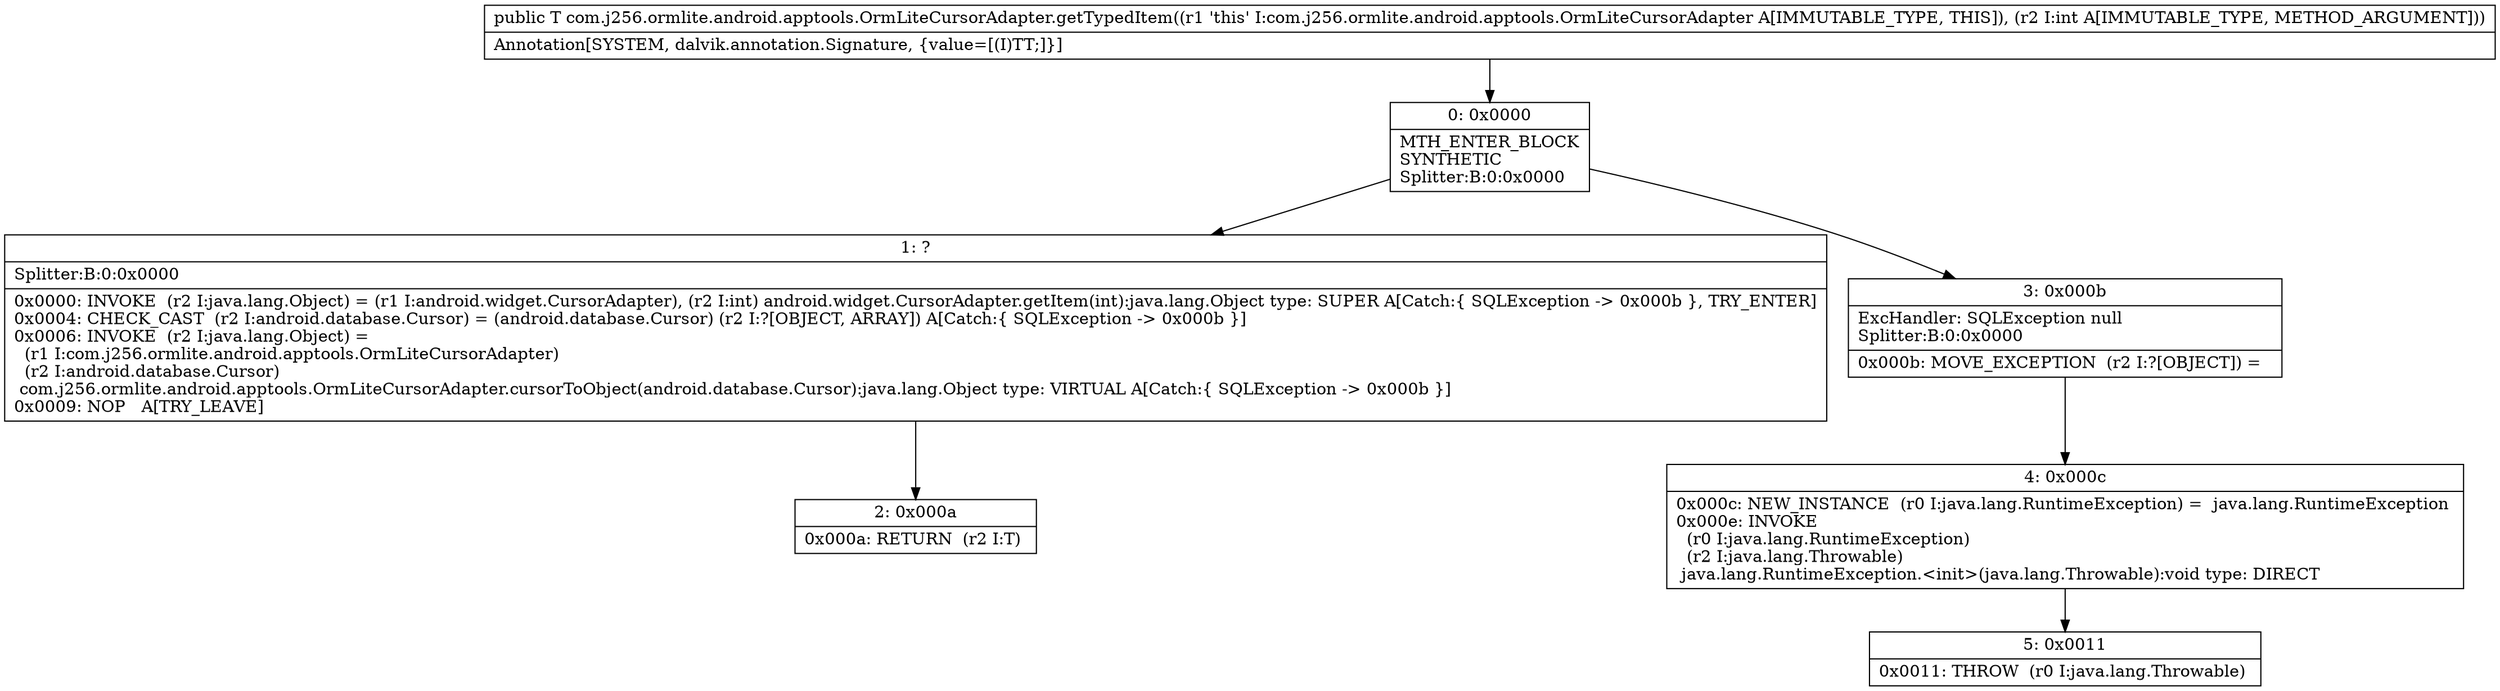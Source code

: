 digraph "CFG forcom.j256.ormlite.android.apptools.OrmLiteCursorAdapter.getTypedItem(I)Ljava\/lang\/Object;" {
Node_0 [shape=record,label="{0\:\ 0x0000|MTH_ENTER_BLOCK\lSYNTHETIC\lSplitter:B:0:0x0000\l}"];
Node_1 [shape=record,label="{1\:\ ?|Splitter:B:0:0x0000\l|0x0000: INVOKE  (r2 I:java.lang.Object) = (r1 I:android.widget.CursorAdapter), (r2 I:int) android.widget.CursorAdapter.getItem(int):java.lang.Object type: SUPER A[Catch:\{ SQLException \-\> 0x000b \}, TRY_ENTER]\l0x0004: CHECK_CAST  (r2 I:android.database.Cursor) = (android.database.Cursor) (r2 I:?[OBJECT, ARRAY]) A[Catch:\{ SQLException \-\> 0x000b \}]\l0x0006: INVOKE  (r2 I:java.lang.Object) = \l  (r1 I:com.j256.ormlite.android.apptools.OrmLiteCursorAdapter)\l  (r2 I:android.database.Cursor)\l com.j256.ormlite.android.apptools.OrmLiteCursorAdapter.cursorToObject(android.database.Cursor):java.lang.Object type: VIRTUAL A[Catch:\{ SQLException \-\> 0x000b \}]\l0x0009: NOP   A[TRY_LEAVE]\l}"];
Node_2 [shape=record,label="{2\:\ 0x000a|0x000a: RETURN  (r2 I:T) \l}"];
Node_3 [shape=record,label="{3\:\ 0x000b|ExcHandler: SQLException null\lSplitter:B:0:0x0000\l|0x000b: MOVE_EXCEPTION  (r2 I:?[OBJECT]) =  \l}"];
Node_4 [shape=record,label="{4\:\ 0x000c|0x000c: NEW_INSTANCE  (r0 I:java.lang.RuntimeException) =  java.lang.RuntimeException \l0x000e: INVOKE  \l  (r0 I:java.lang.RuntimeException)\l  (r2 I:java.lang.Throwable)\l java.lang.RuntimeException.\<init\>(java.lang.Throwable):void type: DIRECT \l}"];
Node_5 [shape=record,label="{5\:\ 0x0011|0x0011: THROW  (r0 I:java.lang.Throwable) \l}"];
MethodNode[shape=record,label="{public T com.j256.ormlite.android.apptools.OrmLiteCursorAdapter.getTypedItem((r1 'this' I:com.j256.ormlite.android.apptools.OrmLiteCursorAdapter A[IMMUTABLE_TYPE, THIS]), (r2 I:int A[IMMUTABLE_TYPE, METHOD_ARGUMENT]))  | Annotation[SYSTEM, dalvik.annotation.Signature, \{value=[(I)TT;]\}]\l}"];
MethodNode -> Node_0;
Node_0 -> Node_1;
Node_0 -> Node_3;
Node_1 -> Node_2;
Node_3 -> Node_4;
Node_4 -> Node_5;
}

